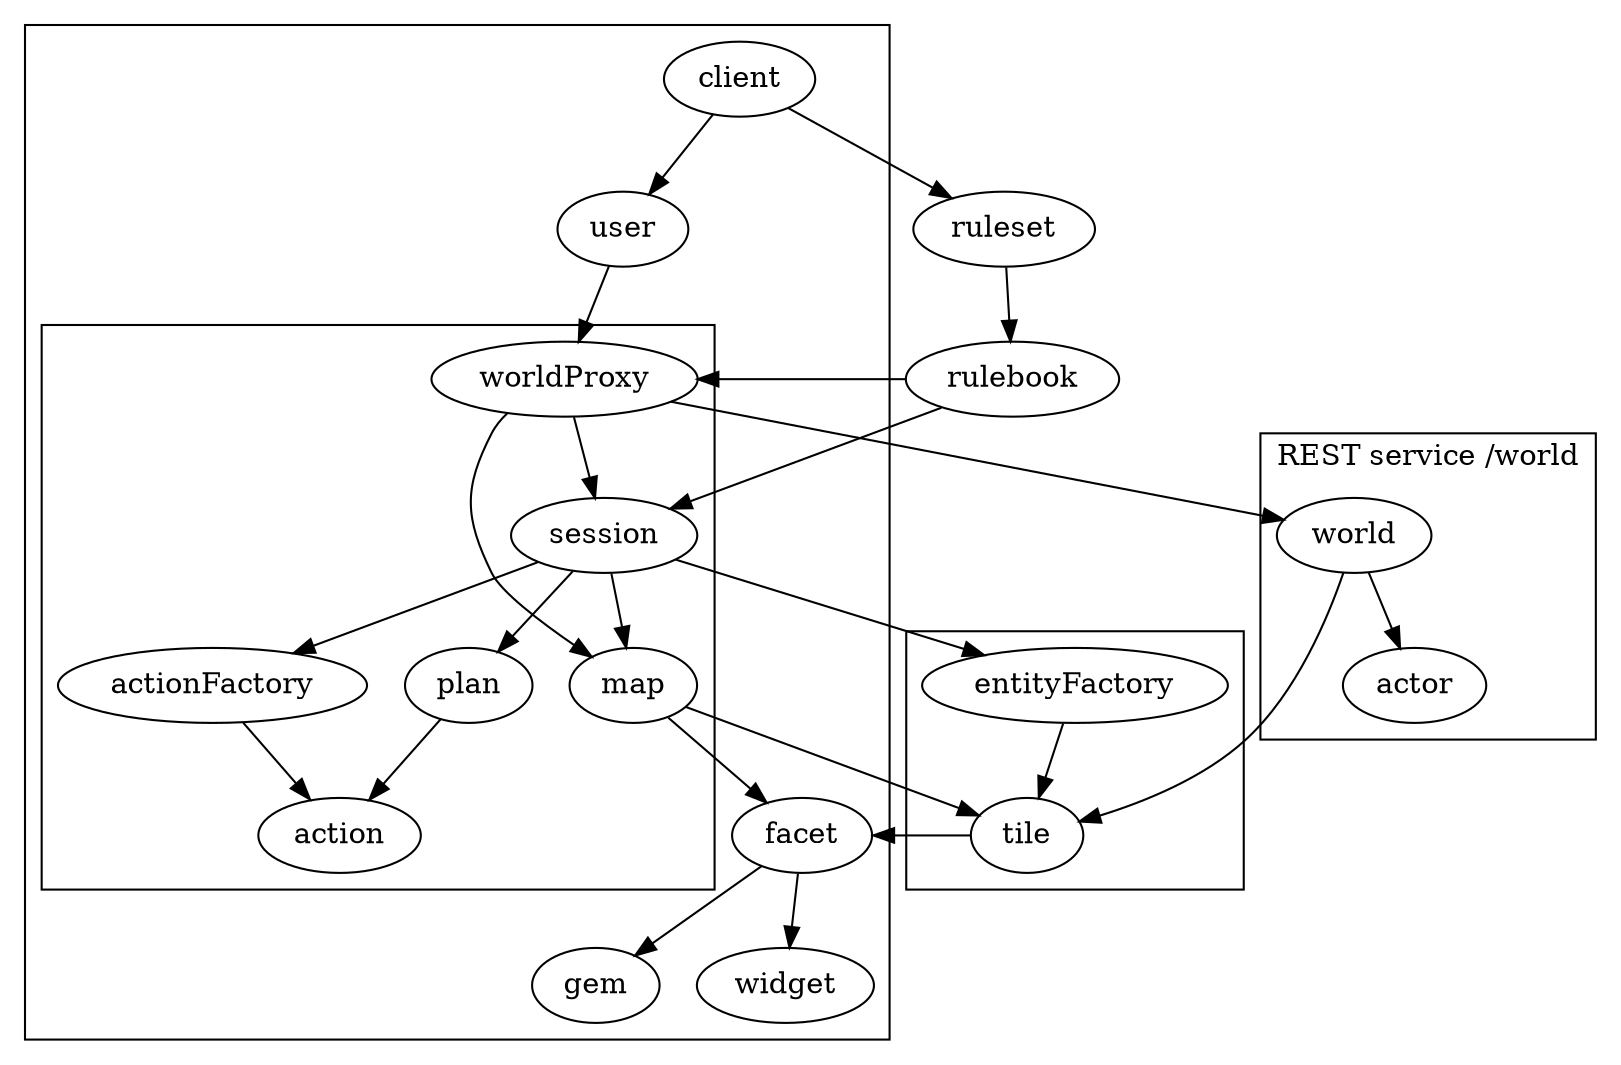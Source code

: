 digraph {

  ruleset
  rulebook

  subgraph cluster_client {
    client
    user
    facet
    gem
    widget

    subgraph cluster_session {
      worldProxy
      map
      session
      plan
      action
      actionFactory
    }
  }

  subgraph cluster_entity {
    entityFactory
    tile

  }

  subgraph cluster_world {
    label="REST service /world"
    world -> actor
  }


  facet -> gem
  facet -> widget
  ruleset -> rulebook
  rulebook -> worldProxy
  rulebook -> session
  world -> tile
  map -> tile
  worldProxy -> map
  worldProxy -> world
  worldProxy -> session
  session -> map
  map -> facet
  session -> plan
  plan -> action
  client -> ruleset
  user -> worldProxy
  client -> user
  entityFactory -> tile
  session -> entityFactory
  session -> actionFactory
  actionFactory -> action
  tile -> facet
}